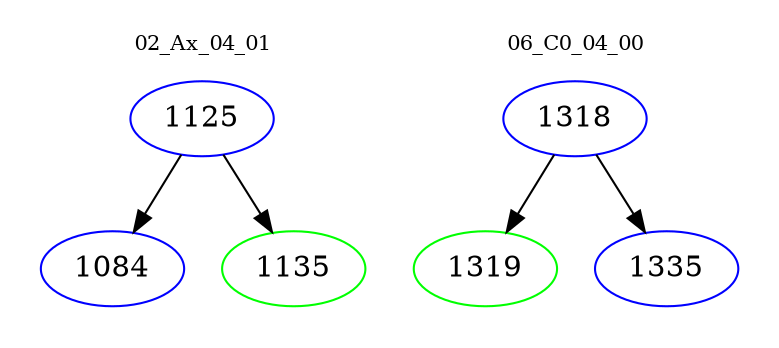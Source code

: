 digraph{
subgraph cluster_0 {
color = white
label = "02_Ax_04_01";
fontsize=10;
T0_1125 [label="1125", color="blue"]
T0_1125 -> T0_1084 [color="black"]
T0_1084 [label="1084", color="blue"]
T0_1125 -> T0_1135 [color="black"]
T0_1135 [label="1135", color="green"]
}
subgraph cluster_1 {
color = white
label = "06_C0_04_00";
fontsize=10;
T1_1318 [label="1318", color="blue"]
T1_1318 -> T1_1319 [color="black"]
T1_1319 [label="1319", color="green"]
T1_1318 -> T1_1335 [color="black"]
T1_1335 [label="1335", color="blue"]
}
}
